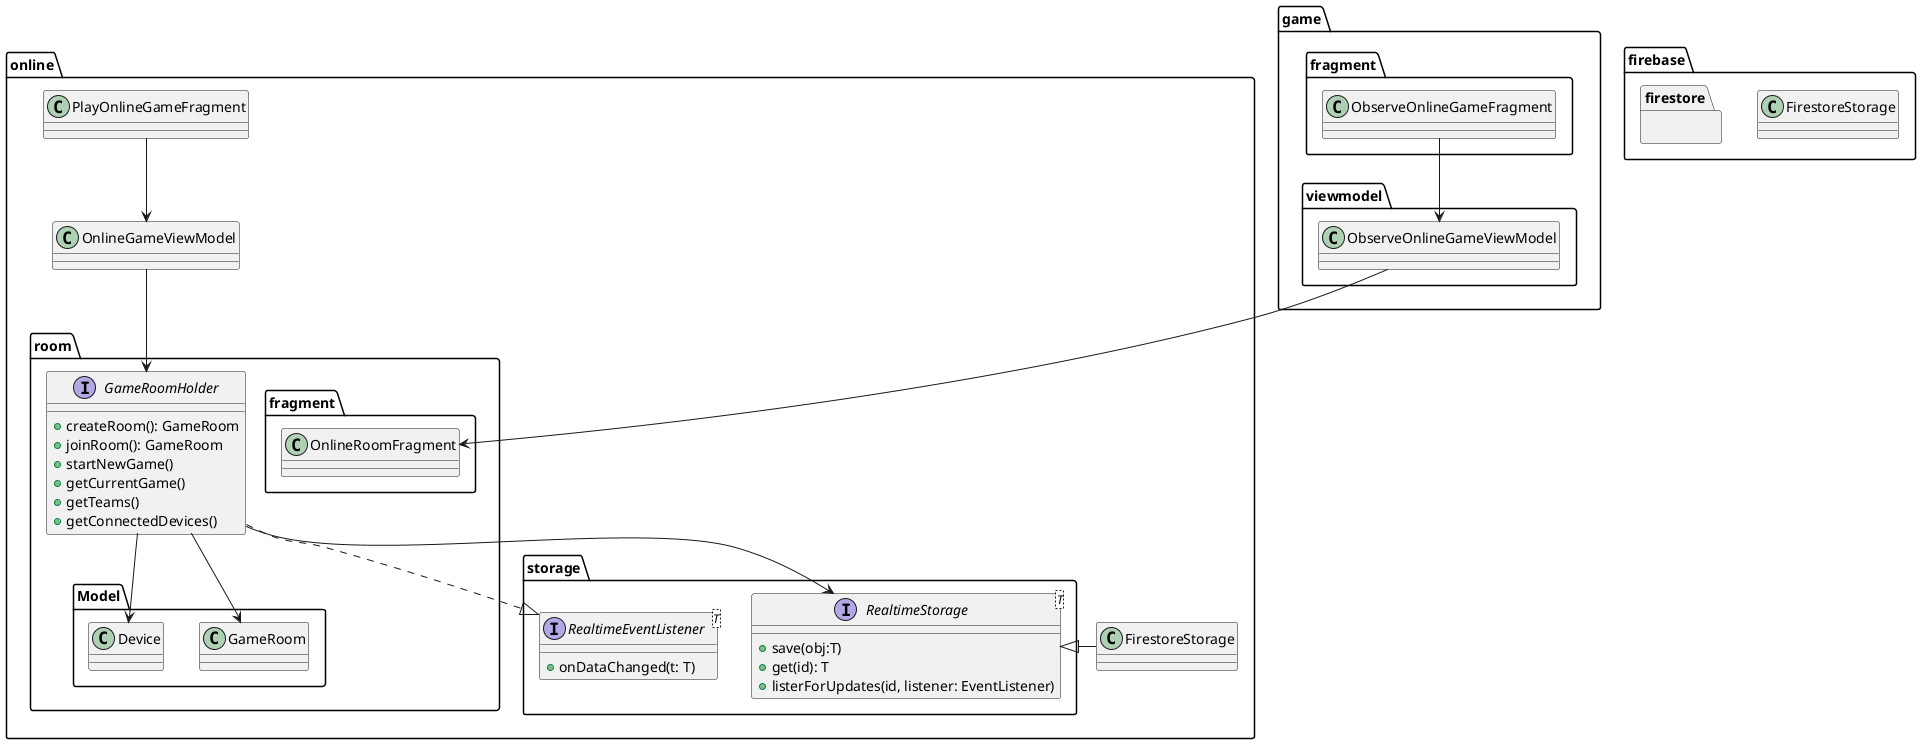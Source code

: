 @startuml

package online {
    package storage {
        interface RealtimeEventListener<T> {
            + onDataChanged(t: T)
        }

        interface RealtimeStorage<T> {
            + save(obj:T)
            + get(id): T
            + listerForUpdates(id, listener: EventListener)
        }
    }

    FirestoreStorage -|> RealtimeStorage

    package room {
        package Model {
            class Device
            class GameRoom
        }

        interface GameRoomHolder {
            + createRoom(): GameRoom
            + joinRoom(): GameRoom
            + startNewGame()
            + getCurrentGame()
            + getTeams()
            + getConnectedDevices()
        }

        package fragment {
            class OnlineRoomFragment
        }

        GameRoomHolder -> GameRoom
        GameRoomHolder --> Device
        GameRoomHolder ..|> RealtimeEventListener
        GameRoomHolder --> RealtimeStorage
    }

    OnlineGameViewModel --> GameRoomHolder
    PlayOnlineGameFragment --> OnlineGameViewModel
}

package firebase {
    package firestore {
    }
        class FirestoreStorage
}

package game {
    package game.fragment {
        class ObserveOnlineGameFragment
    }

    package game.viewmodel {
        class ObserveOnlineGameViewModel
    }

    ObserveOnlineGameViewModel --> OnlineRoomFragment
    ObserveOnlineGameFragment --> ObserveOnlineGameViewModel
}
@enduml